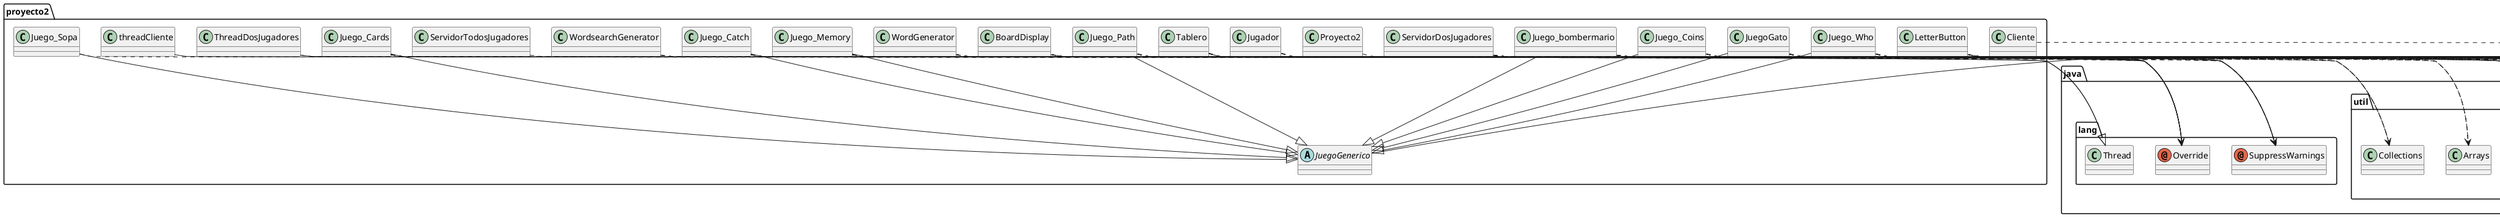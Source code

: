 @startuml
abstract class proyecto2.JuegoGenerico
annotation java.lang.Override
annotation java.lang.SuppressWarnings
class java.awt.Color
class java.awt.Dimension
class java.awt.FlowLayout
class java.awt.Image
class java.awt.Insets
class java.awt.Point
class java.awt.event.ActionEvent
class java.awt.event.MouseAdapter
class java.io.BufferedReader
class java.io.DataInputStream
class java.io.File
class java.io.FileInputStream
class java.io.IOException
class java.io.InputStreamReader
class java.lang.Thread
class java.net.ServerSocket
class java.net.Socket
class java.util.ArrayList
class java.util.Arrays
class java.util.Collections
class java.util.List
class java.util.Random
class java.util.logging.Level
class java.util.logging.Logger
class javax.imageio.ImageIO
class javax.swing.ImageIcon
class javax.swing.JButton
class javax.swing.JFrame
class javax.swing.JOptionPane
class javax.swing.Timer
class javax.swing.border.EmptyBorder
class proyecto2.BoardDisplay
class proyecto2.Cliente
class proyecto2.JuegoGato
class proyecto2.Juego_Cards
class proyecto2.Juego_Catch
class proyecto2.Juego_Coins
class proyecto2.Juego_Memory
class proyecto2.Juego_Path
class proyecto2.Juego_Sopa
class proyecto2.Juego_Who
class proyecto2.Juego_bombermario
class proyecto2.Jugador
class proyecto2.LetterButton
class proyecto2.Proyecto2
class proyecto2.ServidorDosJugadores
class proyecto2.ServidorTodosJugadores
class proyecto2.Tablero
class proyecto2.ThreadDosJugadores
class proyecto2.WordGenerator
class proyecto2.WordsearchGenerator
class proyecto2.threadCliente
interface java.awt.event.ActionListener
proyecto2.JuegoGenerico --|> javax.swing.JFrame
proyecto2.BoardDisplay ..> java.lang.Override
proyecto2.BoardDisplay ..> java.awt.event.ActionEvent
proyecto2.BoardDisplay ..> java.util.ArrayList
proyecto2.BoardDisplay ..> java.util.Random
proyecto2.BoardDisplay ..> javax.swing.border.EmptyBorder
proyecto2.BoardDisplay --|> java.awt.event.ActionListener
proyecto2.Cliente ..> javax.swing.JOptionPane
proyecto2.JuegoGato --|> proyecto2.JuegoGenerico
proyecto2.JuegoGato ..> java.lang.Override
proyecto2.JuegoGato ..> java.awt.event.MouseAdapter
proyecto2.JuegoGato ..> java.io.File
proyecto2.JuegoGato ..> java.io.IOException
proyecto2.JuegoGato ..> java.util.Random
proyecto2.JuegoGato ..> java.util.logging.Level
proyecto2.JuegoGato ..> java.util.logging.Logger
proyecto2.JuegoGato ..> javax.imageio.ImageIO
proyecto2.JuegoGato ..> javax.swing.ImageIcon
proyecto2.JuegoGato ..> javax.swing.JButton
proyecto2.JuegoGato ..> javax.swing.JOptionPane
proyecto2.Juego_Cards --|> proyecto2.JuegoGenerico
proyecto2.Juego_Cards ..> java.lang.Override
proyecto2.Juego_Cards ..> java.lang.SuppressWarnings
proyecto2.Juego_Cards ..> java.io.IOException
proyecto2.Juego_Cards ..> java.util.ArrayList
proyecto2.Juego_Cards ..> java.util.Arrays
proyecto2.Juego_Cards ..> java.util.Collections
proyecto2.Juego_Cards ..> java.util.logging.Level
proyecto2.Juego_Cards ..> java.util.logging.Logger
proyecto2.Juego_Cards ..> javax.swing.JButton
proyecto2.Juego_Catch --|> proyecto2.JuegoGenerico
proyecto2.Juego_Catch ..> java.lang.Override
proyecto2.Juego_Catch ..> java.lang.SuppressWarnings
proyecto2.Juego_Catch ..> java.awt.Color
proyecto2.Juego_Catch ..> java.awt.event.ActionEvent
proyecto2.Juego_Catch ..> java.awt.event.ActionListener
proyecto2.Juego_Coins --|> proyecto2.JuegoGenerico
proyecto2.Juego_Coins ..> java.lang.Override
proyecto2.Juego_Coins ..> java.lang.SuppressWarnings
proyecto2.Juego_Coins ..> java.awt.Color
proyecto2.Juego_Coins ..> java.awt.event.ActionEvent
proyecto2.Juego_Coins ..> javax.swing.JButton
proyecto2.Juego_Coins ..> javax.swing.JOptionPane
proyecto2.Juego_Coins ..> javax.swing.Timer
proyecto2.Juego_Coins ..> java.awt.event.ActionListener
proyecto2.Juego_Memory --|> proyecto2.JuegoGenerico
proyecto2.Juego_Memory ..> java.lang.Override
proyecto2.Juego_Memory ..> java.lang.SuppressWarnings
proyecto2.Juego_Memory ..> java.awt.Image
proyecto2.Juego_Memory ..> java.awt.event.ActionEvent
proyecto2.Juego_Memory ..> java.io.File
proyecto2.Juego_Memory ..> java.io.IOException
proyecto2.Juego_Memory ..> java.util.ArrayList
proyecto2.Juego_Memory ..> java.util.Arrays
proyecto2.Juego_Memory ..> java.util.Collections
proyecto2.Juego_Memory ..> java.util.List
proyecto2.Juego_Memory ..> javax.imageio.ImageIO
proyecto2.Juego_Memory ..> java.awt.event.ActionListener
proyecto2.Juego_Path --|> proyecto2.JuegoGenerico
proyecto2.Juego_Path ..> java.lang.Override
proyecto2.Juego_Path ..> java.lang.SuppressWarnings
proyecto2.Juego_Path ..> java.awt.event.ActionEvent
proyecto2.Juego_Path ..> java.util.Random
proyecto2.Juego_Path ..> javax.swing.JButton
proyecto2.Juego_Path ..> javax.swing.JOptionPane
proyecto2.Juego_Path ..> java.awt.event.ActionListener
proyecto2.Juego_Sopa --|> proyecto2.JuegoGenerico
proyecto2.Juego_Sopa ..> java.lang.Override
proyecto2.Juego_Who --|> proyecto2.JuegoGenerico
proyecto2.Juego_Who ..> java.lang.Override
proyecto2.Juego_Who ..> java.lang.SuppressWarnings
proyecto2.Juego_Who ..> java.awt.FlowLayout
proyecto2.Juego_Who ..> java.awt.Image
proyecto2.Juego_Who ..> java.io.File
proyecto2.Juego_Who ..> java.io.IOException
proyecto2.Juego_Who ..> java.util.Random
proyecto2.Juego_Who ..> javax.imageio.ImageIO
proyecto2.Juego_Who ..> javax.swing.ImageIcon
proyecto2.Juego_Who ..> javax.swing.JButton
proyecto2.Juego_Who ..> javax.swing.JOptionPane
proyecto2.Juego_bombermario --|> proyecto2.JuegoGenerico
proyecto2.Juego_bombermario ..> java.lang.Override
proyecto2.Juego_bombermario ..> java.lang.SuppressWarnings
proyecto2.Juego_bombermario ..> java.awt.Color
proyecto2.Juego_bombermario ..> java.awt.event.ActionEvent
proyecto2.Juego_bombermario ..> java.util.Random
proyecto2.Juego_bombermario ..> javax.swing.JButton
proyecto2.Juego_bombermario ..> javax.swing.JOptionPane
proyecto2.Juego_bombermario ..> java.awt.event.ActionListener
proyecto2.Jugador ..> java.io.IOException
proyecto2.Jugador ..> java.net.Socket
proyecto2.Jugador ..> java.util.logging.Level
proyecto2.Jugador ..> java.util.logging.Logger
proyecto2.Jugador ..> javax.swing.JButton
proyecto2.LetterButton ..> java.awt.Color
proyecto2.LetterButton ..> java.awt.Dimension
proyecto2.LetterButton ..> java.awt.Insets
proyecto2.LetterButton ..> java.awt.event.ActionEvent
proyecto2.LetterButton --|> javax.swing.JButton
proyecto2.LetterButton ..> java.awt.event.ActionListener
proyecto2.Proyecto2 ..> java.io.IOException
proyecto2.ServidorDosJugadores ..> java.awt.Color
proyecto2.ServidorDosJugadores ..> java.io.IOException
proyecto2.ServidorDosJugadores ..> java.net.ServerSocket
proyecto2.ServidorDosJugadores ..> java.net.Socket
proyecto2.ServidorDosJugadores ..> java.util.ArrayList
proyecto2.ServidorDosJugadores ..> java.util.logging.Level
proyecto2.ServidorDosJugadores ..> java.util.logging.Logger
proyecto2.ServidorDosJugadores ..> javax.swing.JButton
proyecto2.ServidorTodosJugadores ..> java.util.ArrayList
proyecto2.Tablero ..> java.lang.SuppressWarnings
proyecto2.Tablero ..> java.awt.Color
proyecto2.Tablero ..> java.awt.Point
proyecto2.Tablero ..> java.io.IOException
proyecto2.Tablero ..> java.util.ArrayList
proyecto2.Tablero ..> java.util.Arrays
proyecto2.Tablero ..> java.util.Collections
proyecto2.Tablero ..> java.util.List
proyecto2.Tablero ..> java.util.Random
proyecto2.Tablero ..> javax.swing.JButton
proyecto2.Tablero --|> javax.swing.JFrame
proyecto2.Tablero ..> javax.swing.JOptionPane
proyecto2.ThreadDosJugadores ..> java.lang.Override
proyecto2.ThreadDosJugadores --|> java.lang.Thread
proyecto2.WordGenerator ..> java.io.BufferedReader
proyecto2.WordGenerator ..> java.io.DataInputStream
proyecto2.WordGenerator ..> java.io.FileInputStream
proyecto2.WordGenerator ..> java.io.InputStreamReader
proyecto2.WordGenerator ..> java.util.ArrayList
proyecto2.WordGenerator ..> java.util.Random
proyecto2.WordsearchGenerator ..> java.util.ArrayList
proyecto2.WordsearchGenerator ..> java.util.Collections
proyecto2.WordsearchGenerator ..> java.util.Random
proyecto2.threadCliente --|> java.lang.Thread
@enduml
